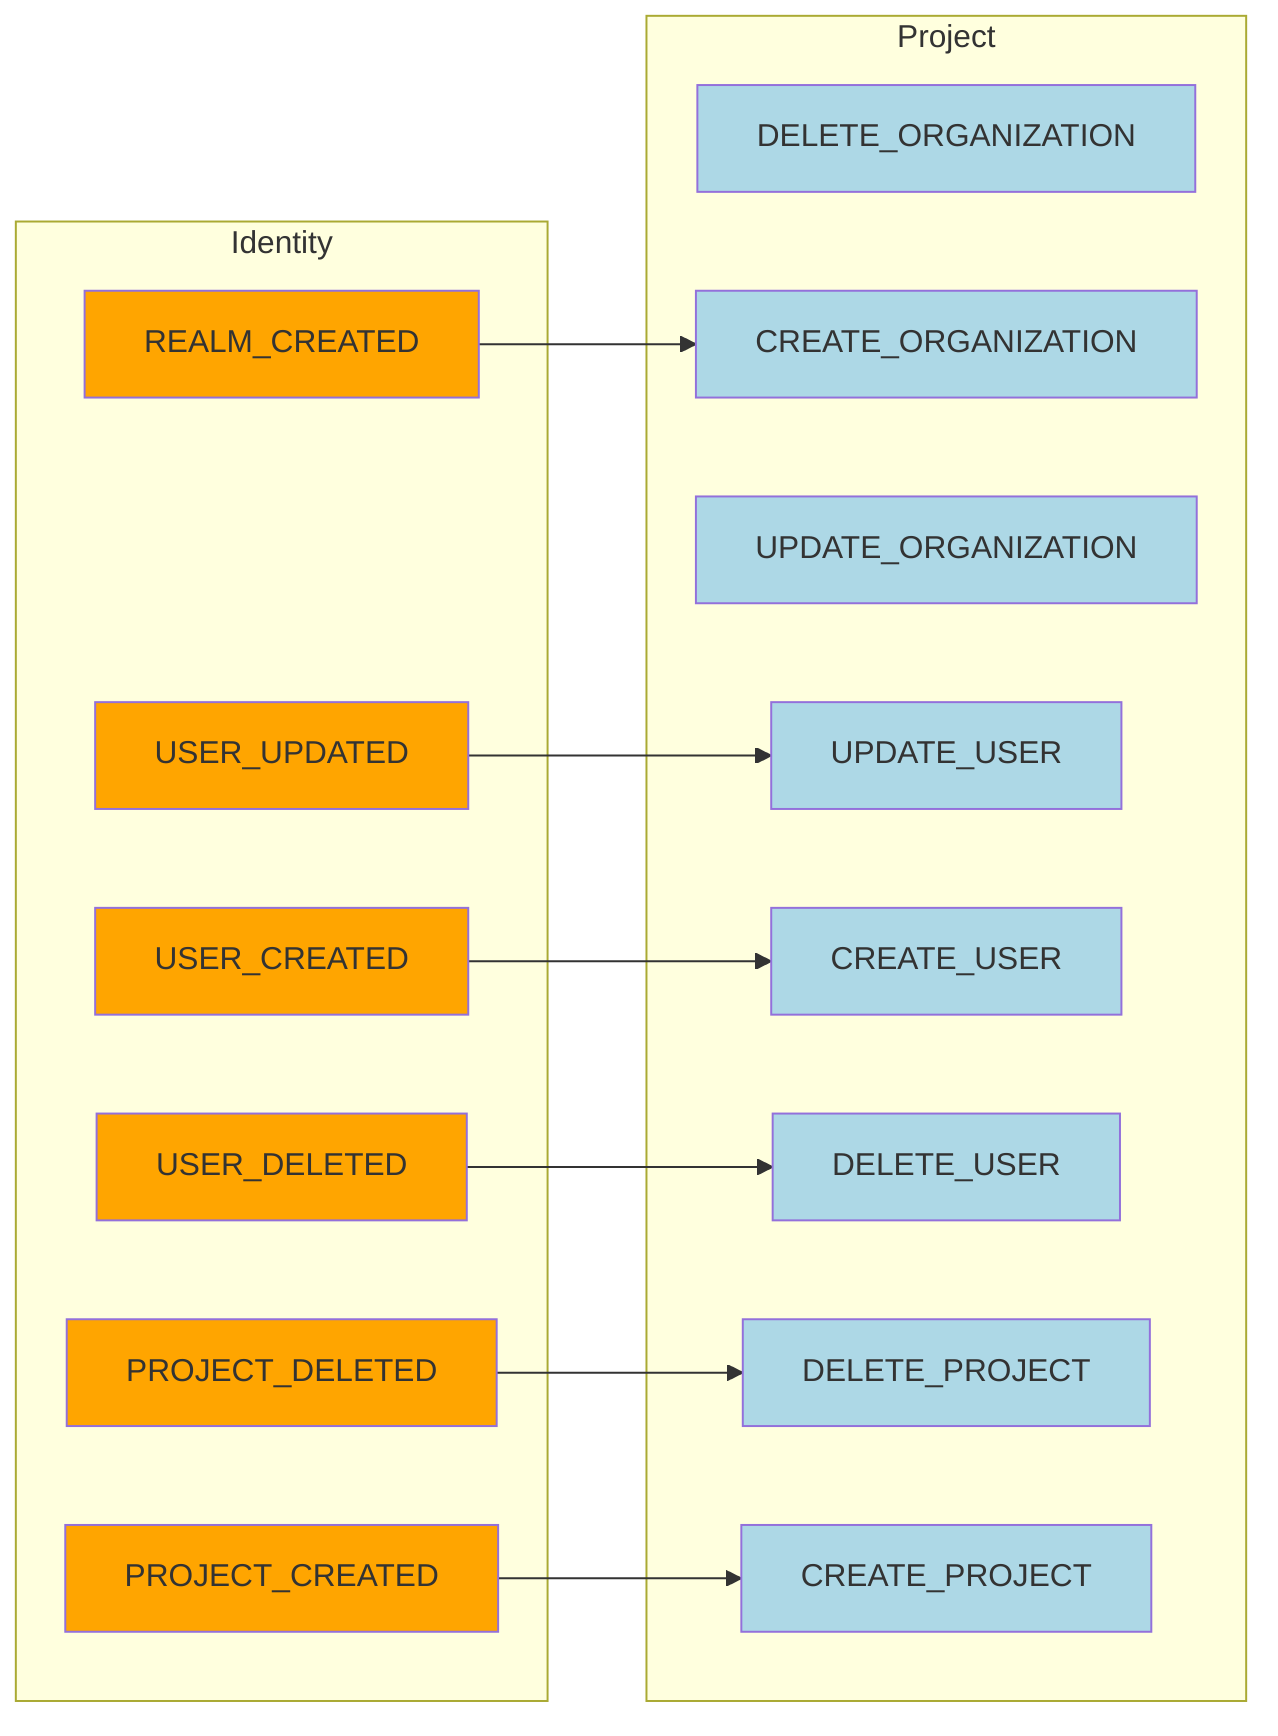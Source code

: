 graph LR
classDef eventCls fill:orange;
classDef commandCls fill:lightBlue;
    
subgraph Project
	projectCommandIdDELETE_ORGANIZATION[DELETE_ORGANIZATION]:::commandCls
	projectCommandIdCREATE_ORGANIZATION[CREATE_ORGANIZATION]:::commandCls
	projectCommandIdUPDATE_ORGANIZATION[UPDATE_ORGANIZATION]:::commandCls
	projectCommandIdUPDATE_USER[UPDATE_USER]:::commandCls
	projectCommandIdCREATE_USER[CREATE_USER]:::commandCls
	projectCommandIdDELETE_USER[DELETE_USER]:::commandCls
	projectCommandIdDELETE_PROJECT[DELETE_PROJECT]:::commandCls
	projectCommandIdCREATE_PROJECT[CREATE_PROJECT]:::commandCls
end

subgraph Identity
	identityEventIdUSER_CREATED[USER_CREATED]:::eventCls
	identityEventIdUSER_DELETED[USER_DELETED]:::eventCls
	identityEventIdUSER_UPDATED[USER_UPDATED]:::eventCls
	identityEventIdPROJECT_DELETED[PROJECT_DELETED]:::eventCls
	identityEventIdPROJECT_CREATED[PROJECT_CREATED]:::eventCls
	identityEventIdREALM_CREATED[REALM_CREATED]:::eventCls
end

identityEventIdUSER_CREATED-->projectCommandIdCREATE_USER
identityEventIdUSER_DELETED-->projectCommandIdDELETE_USER
identityEventIdUSER_UPDATED-->projectCommandIdUPDATE_USER
identityEventIdPROJECT_DELETED-->projectCommandIdDELETE_PROJECT
identityEventIdPROJECT_CREATED-->projectCommandIdCREATE_PROJECT
identityEventIdREALM_CREATED-->projectCommandIdCREATE_ORGANIZATION